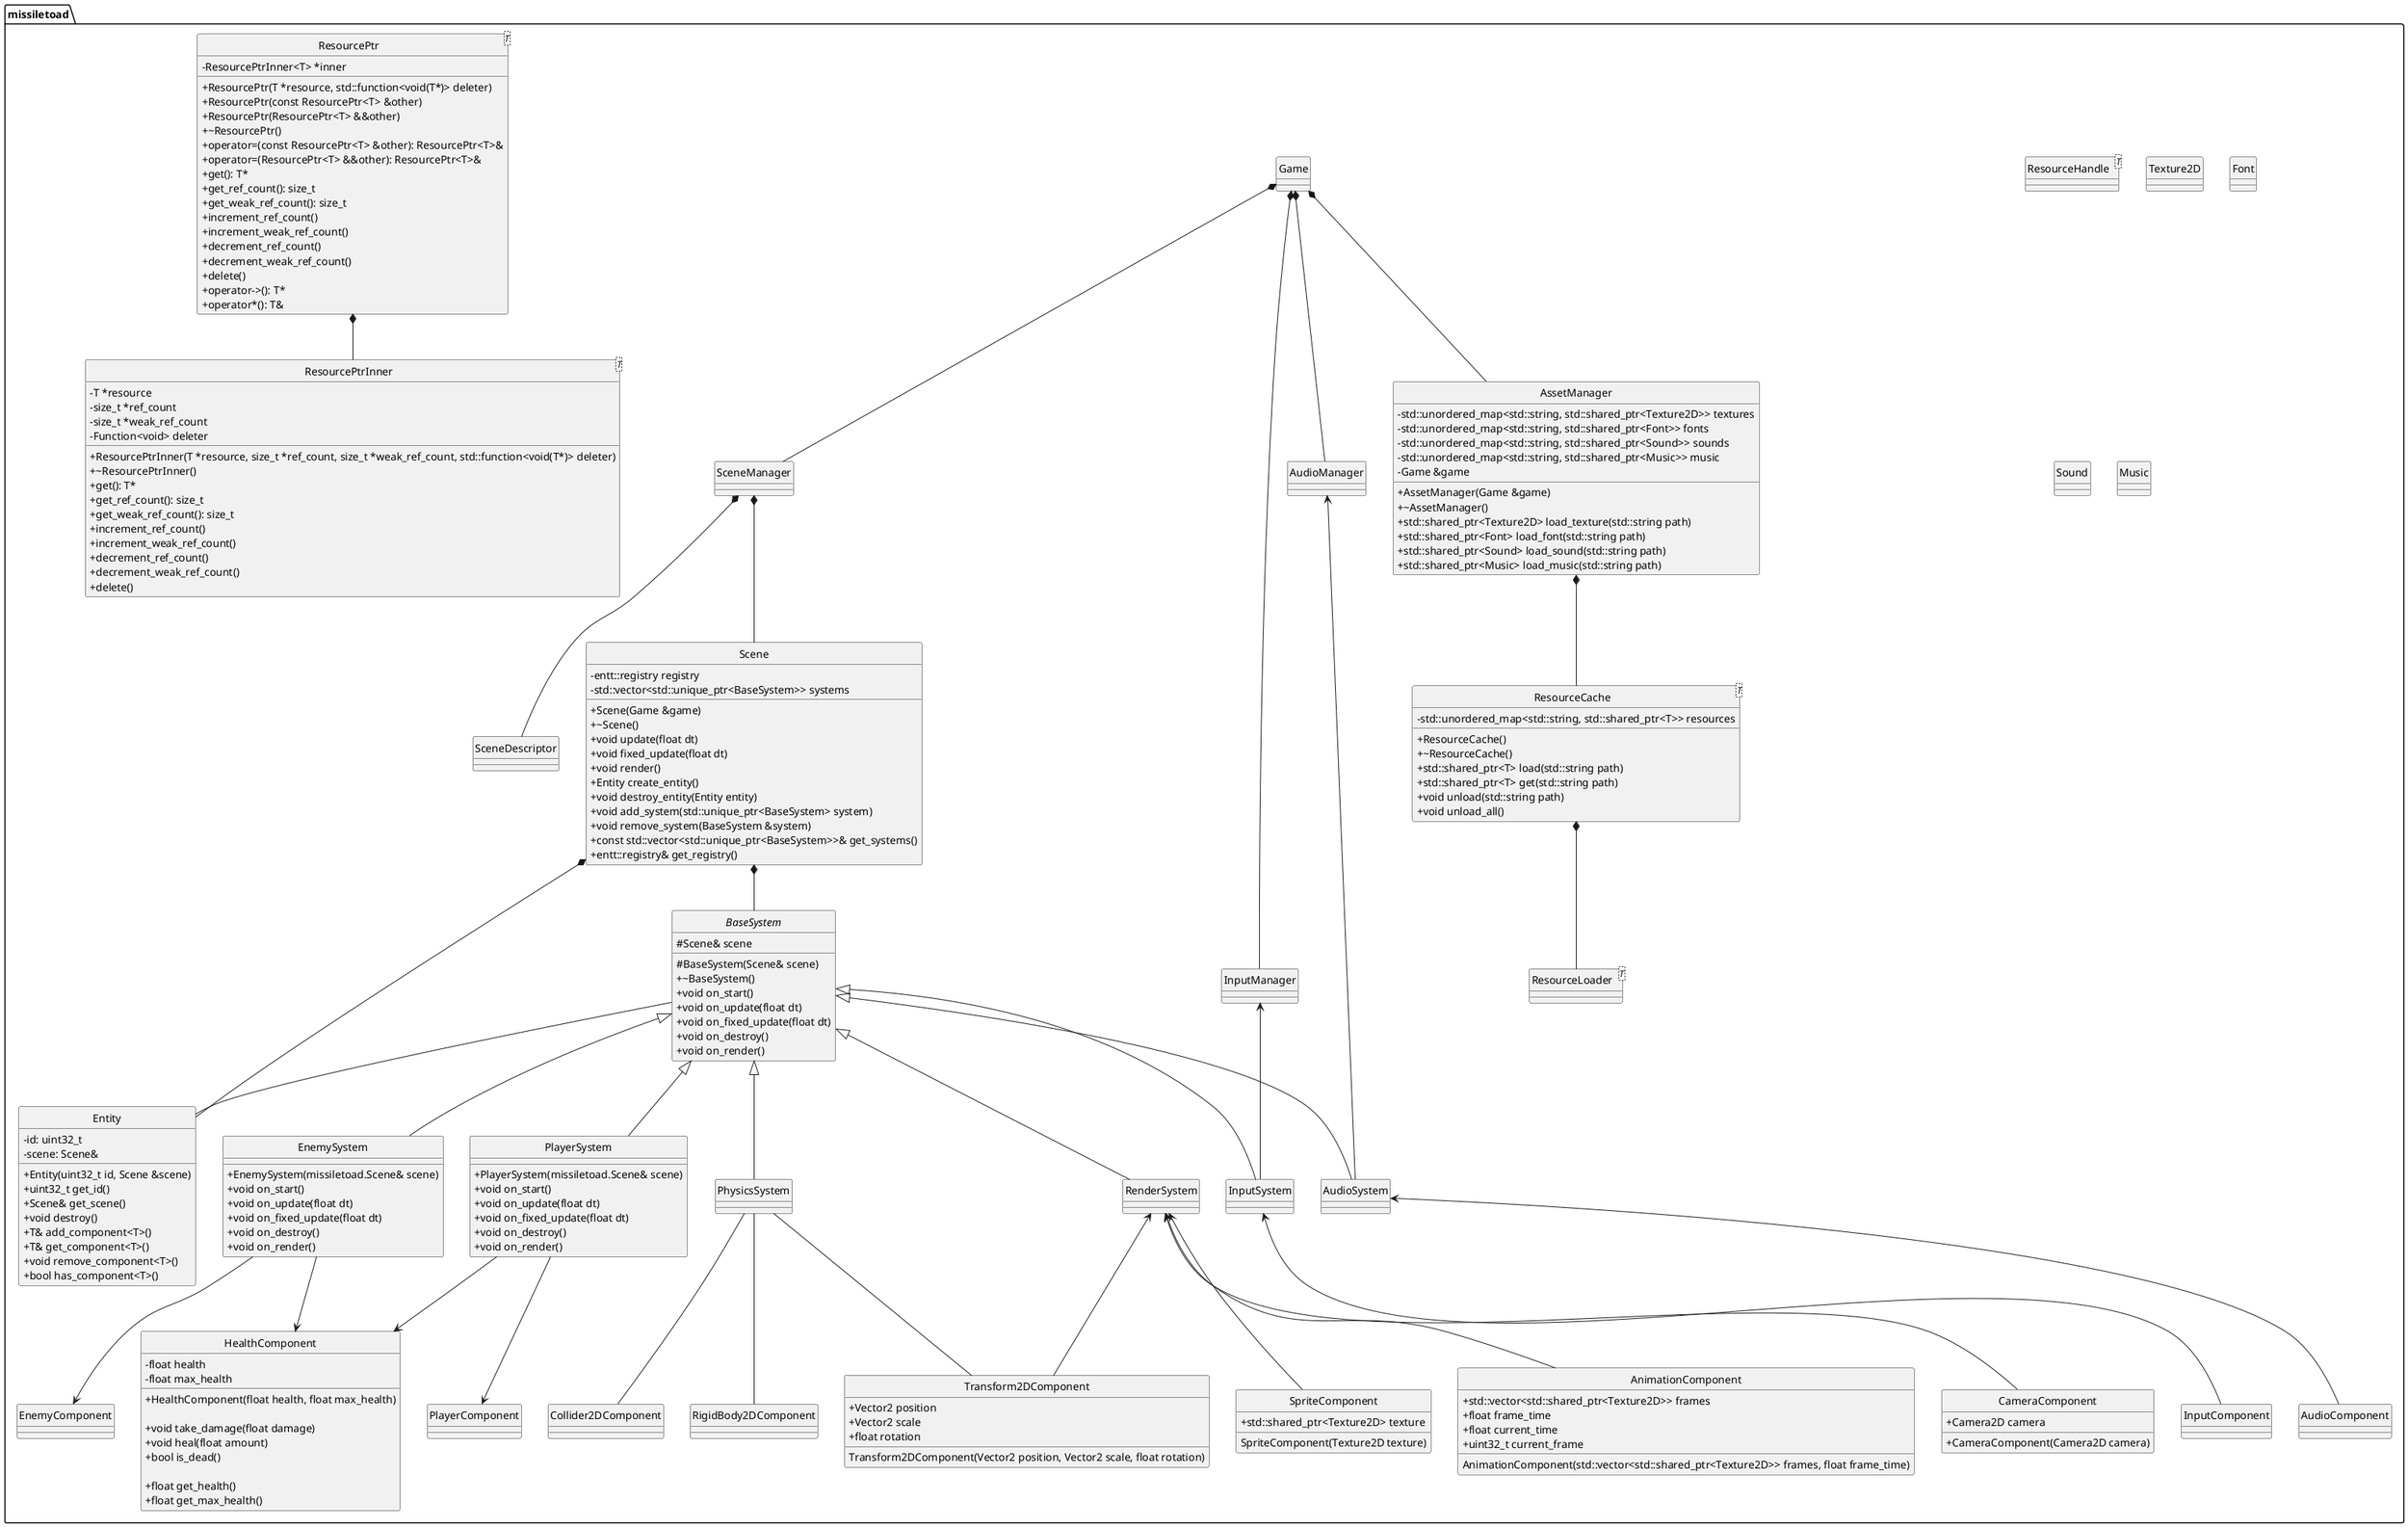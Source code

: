 @startuml
skinparam classAttributeIconSize 0
hide circle

package missiletoad {
    class Game
    class SceneManager
    class Scene
    class SceneDescriptor
    abstract BaseSystem
    class Entity
    class InputManager
    class AudioManager
    class AssetManager

    class ResourceLoader<T>
    class ResourceCache<T>
    class ResourceHandle<T>

    class PhysicsSystem extends BaseSystem
    class RenderSystem extends BaseSystem
    class InputSystem extends BaseSystem
    class AudioSystem extends BaseSystem

    class Transform2DComponent
    class Collider2DComponent
    class RigidBody2DComponent
    class SpriteComponent
    class AnimationComponent
    class AudioComponent
    class InputComponent
    class CameraComponent

    class Texture2D
    class Font
    class Sound
    class Music

    Game *-- SceneManager
    Game *-- InputManager
    Game *-- AudioManager
    Game *-- AssetManager

    AssetManager *-- ResourceCache

    ResourceCache *-- ResourceLoader

    SceneManager *-- Scene
    SceneManager *-- SceneDescriptor

    Scene *-- Entity
    Scene *-- BaseSystem

    BaseSystem -- Entity

    PhysicsSystem -- Collider2DComponent
    PhysicsSystem -- RigidBody2DComponent
    PhysicsSystem -- Transform2DComponent

    RenderSystem <-- SpriteComponent
    RenderSystem <-- AnimationComponent
    RenderSystem <-- CameraComponent
    RenderSystem <-- Transform2DComponent

    InputSystem <-- InputComponent

    AudioSystem <-- AudioComponent

    InputManager <-- InputSystem
    AudioManager <-- AudioSystem

    /'
    Find a way to specify the relationship between the entity and its components
    '/

    /'
    Define methods
    '/

    class Game {

    }

    class AssetManager {
        - std::unordered_map<std::string, std::shared_ptr<Texture2D>> textures
        - std::unordered_map<std::string, std::shared_ptr<Font>> fonts
        - std::unordered_map<std::string, std::shared_ptr<Sound>> sounds
        - std::unordered_map<std::string, std::shared_ptr<Music>> music
        - Game &game

        + AssetManager(Game &game)
        + ~AssetManager()
        + std::shared_ptr<Texture2D> load_texture(std::string path)
        + std::shared_ptr<Font> load_font(std::string path)
        + std::shared_ptr<Sound> load_sound(std::string path)
        + std::shared_ptr<Music> load_music(std::string path)
    }

    class Scene {
        - entt::registry registry
        - std::vector<std::unique_ptr<BaseSystem>> systems

        + Scene(Game &game)
        + ~Scene()
        + void update(float dt)
        + void fixed_update(float dt)
        + void render()
        + Entity create_entity()
        + void destroy_entity(Entity entity)
        + void add_system(std::unique_ptr<BaseSystem> system)
        + void remove_system(BaseSystem &system)
        + const std::vector<std::unique_ptr<BaseSystem>>& get_systems()
        + entt::registry& get_registry()
    }

    class Entity {
        - id: uint32_t
        - scene: Scene&

        + Entity(uint32_t id, Scene &scene)
        + uint32_t get_id()
        + Scene& get_scene()
        + void destroy()
        + T& add_component<T>()
        + T& get_component<T>()
        + void remove_component<T>()
        + bool has_component<T>()
    }

    abstract BaseSystem {
        # Scene& scene

        # BaseSystem(Scene& scene)
        + ~BaseSystem()
        + void on_start()
        + void on_update(float dt)
        + void on_fixed_update(float dt)
        + void on_destroy()
        + void on_render()
    }

    class Transform2DComponent {
        +Vector2 position
        +Vector2 scale
        +float rotation

        Transform2DComponent(Vector2 position, Vector2 scale, float rotation)
    }

    class SpriteComponent {
        +std::shared_ptr<Texture2D> texture

        SpriteComponent(Texture2D texture)
    }

    class AnimationComponent {
        +std::vector<std::shared_ptr<Texture2D>> frames
        +float frame_time
        +float current_time
        +uint32_t current_frame

        AnimationComponent(std::vector<std::shared_ptr<Texture2D>> frames, float frame_time)
    }

    class CameraComponent {
        +Camera2D camera

        +CameraComponent(Camera2D camera)
    }

    class ResourceCache<T> {
        - std::unordered_map<std::string, std::shared_ptr<T>> resources

        + ResourceCache()
        + ~ResourceCache()
        + std::shared_ptr<T> load(std::string path)
        + std::shared_ptr<T> get(std::string path)
        + void unload(std::string path)
        + void unload_all()
    }

    class ResourcePtrInner<T> {
        - T *resource
        - size_t *ref_count
        - size_t *weak_ref_count
        - Function<void> deleter

        + ResourcePtrInner(T *resource, size_t *ref_count, size_t *weak_ref_count, std::function<void(T*)> deleter)
        + ~ResourcePtrInner()
        + get(): T*
        + get_ref_count(): size_t
        + get_weak_ref_count(): size_t
        + increment_ref_count()
        + increment_weak_ref_count()
        + decrement_ref_count()
        + decrement_weak_ref_count()
        + delete()
    }

    class ResourcePtr<T> {
        - ResourcePtrInner<T> *inner

        + ResourcePtr(T *resource, std::function<void(T*)> deleter)
        + ResourcePtr(const ResourcePtr<T> &other)
        + ResourcePtr(ResourcePtr<T> &&other)
        + ~ResourcePtr()
        + operator=(const ResourcePtr<T> &other): ResourcePtr<T>&
        + operator=(ResourcePtr<T> &&other): ResourcePtr<T>&
        + get(): T*
        + get_ref_count(): size_t
        + get_weak_ref_count(): size_t
        + increment_ref_count()
        + increment_weak_ref_count()
        + decrement_ref_count()
        + decrement_weak_ref_count()
        + delete()
        + operator->(): T*
        + operator*(): T&
    }

    ResourcePtr *-- ResourcePtrInner

    class ResourceHandle<T> {

    }

    /'
    Game related classes
    '/

    class HealthComponent {
        -float health
        -float max_health

        +HealthComponent(float health, float max_health)

        +void take_damage(float damage)
        +void heal(float amount)
        +bool is_dead()

        +float get_health()
        +float get_max_health()
    }
    class PlayerComponent {
        /' TODO
        '/
    }

    class PlayerSystem extends missiletoad.BaseSystem {
        +PlayerSystem(missiletoad.Scene& scene)
        + void on_start()
        + void on_update(float dt)
        + void on_fixed_update(float dt)
        + void on_destroy()
        + void on_render()
    }

    class EnemyComponent {
        /' TODO
        '/
    }

    class EnemySystem extends missiletoad.BaseSystem {
        +EnemySystem(missiletoad.Scene& scene)
        + void on_start()
        + void on_update(float dt)
        + void on_fixed_update(float dt)
        + void on_destroy()
        + void on_render()
    }

    PlayerSystem --> PlayerComponent
    PlayerSystem --> HealthComponent

    EnemySystem --> EnemyComponent
    EnemySystem --> HealthComponent
}


@enduml
